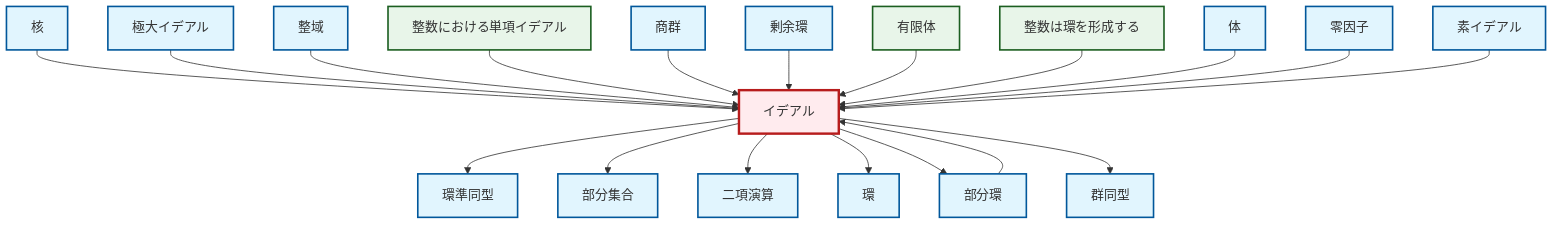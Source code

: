 graph TD
    classDef definition fill:#e1f5fe,stroke:#01579b,stroke-width:2px
    classDef theorem fill:#f3e5f5,stroke:#4a148c,stroke-width:2px
    classDef axiom fill:#fff3e0,stroke:#e65100,stroke-width:2px
    classDef example fill:#e8f5e9,stroke:#1b5e20,stroke-width:2px
    classDef current fill:#ffebee,stroke:#b71c1c,stroke-width:3px
    def-subset["部分集合"]:::definition
    def-integral-domain["整域"]:::definition
    def-quotient-ring["剰余環"]:::definition
    ex-integers-ring["整数は環を形成する"]:::example
    def-ring["環"]:::definition
    def-ideal["イデアル"]:::definition
    def-kernel["核"]:::definition
    def-isomorphism["群同型"]:::definition
    def-subring["部分環"]:::definition
    def-quotient-group["商群"]:::definition
    def-maximal-ideal["極大イデアル"]:::definition
    def-zero-divisor["零因子"]:::definition
    def-ring-homomorphism["環準同型"]:::definition
    def-binary-operation["二項演算"]:::definition
    ex-principal-ideal["整数における単項イデアル"]:::example
    def-prime-ideal["素イデアル"]:::definition
    ex-finite-field["有限体"]:::example
    def-field["体"]:::definition
    def-kernel --> def-ideal
    def-ideal --> def-ring-homomorphism
    def-maximal-ideal --> def-ideal
    def-ideal --> def-subset
    def-integral-domain --> def-ideal
    def-subring --> def-ideal
    def-ideal --> def-binary-operation
    ex-principal-ideal --> def-ideal
    def-quotient-group --> def-ideal
    def-quotient-ring --> def-ideal
    def-ideal --> def-ring
    ex-finite-field --> def-ideal
    ex-integers-ring --> def-ideal
    def-field --> def-ideal
    def-ideal --> def-subring
    def-zero-divisor --> def-ideal
    def-ideal --> def-isomorphism
    def-prime-ideal --> def-ideal
    class def-ideal current